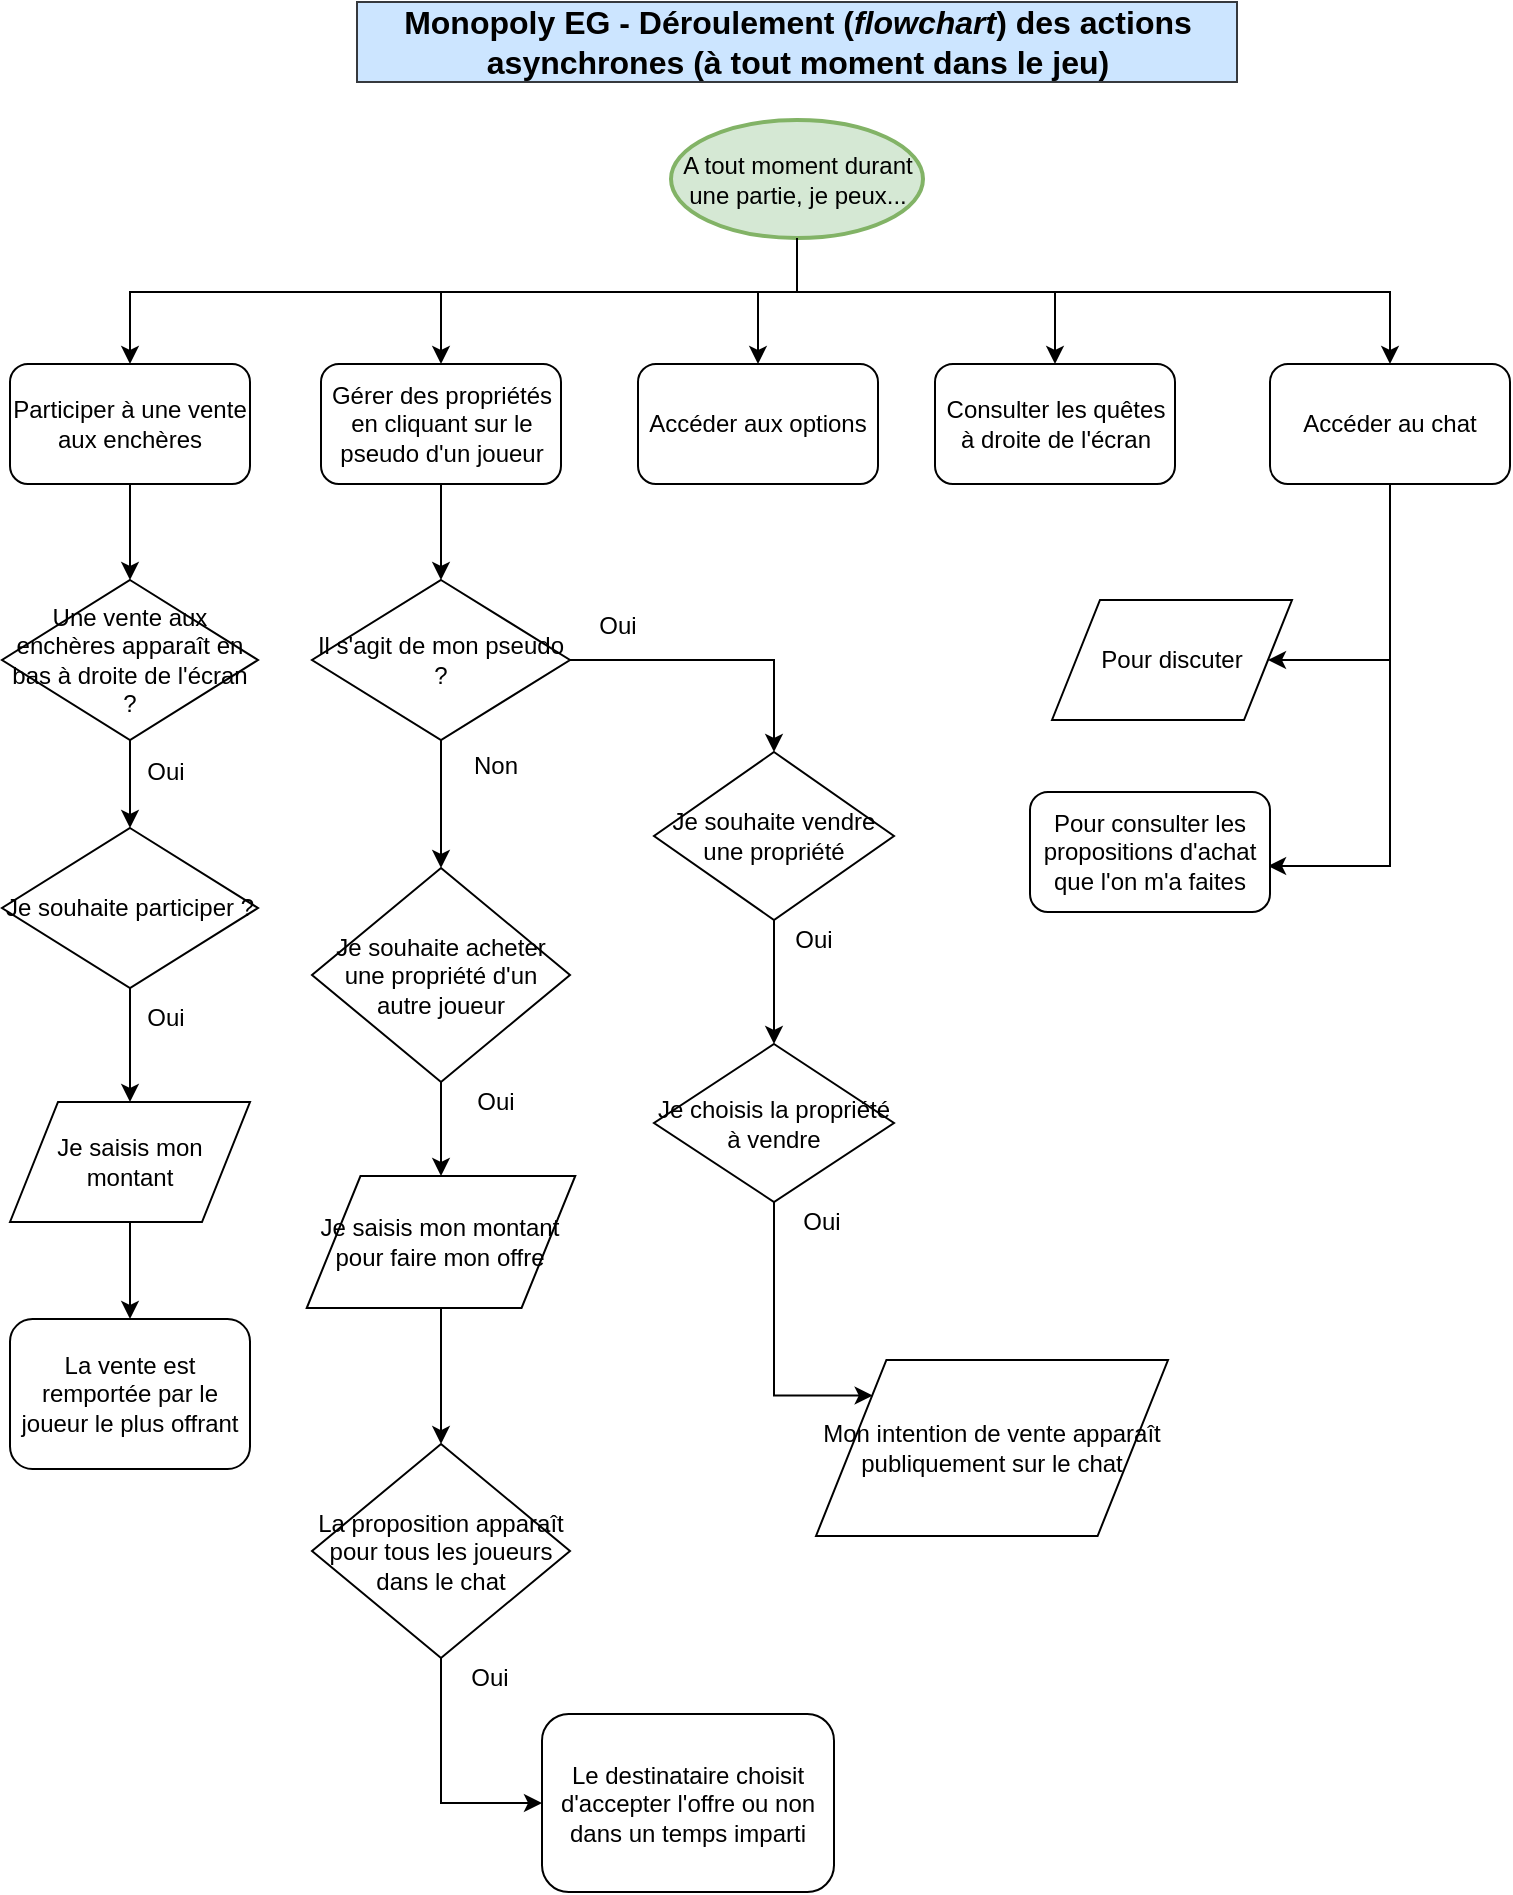 <mxfile version="12.6.2" type="device"><diagram id="br8NpOidUwYxXxaiCfm7" name="Page-1"><mxGraphModel dx="1298" dy="1850" grid="0" gridSize="10" guides="1" tooltips="1" connect="1" arrows="1" fold="1" page="1" pageScale="1" pageWidth="827" pageHeight="1169" background="#FFFFFF" math="0" shadow="0"><root><mxCell id="0"/><mxCell id="1" parent="0"/><mxCell id="hWNGRX1OcdLbyhv_wMFW-1" value="&lt;div&gt;A tout moment durant une partie, je peux...&lt;/div&gt;" style="strokeWidth=2;html=1;shape=mxgraph.flowchart.start_1;whiteSpace=wrap;fillColor=#d5e8d4;strokeColor=#82b366;" parent="1" vertex="1"><mxGeometry x="366.5" y="-1077" width="126" height="59" as="geometry"/></mxCell><mxCell id="hWNGRX1OcdLbyhv_wMFW-29" value="&lt;div&gt;Accéder aux options&lt;/div&gt;" style="rounded=1;whiteSpace=wrap;html=1;" parent="1" vertex="1"><mxGeometry x="350" y="-955" width="120" height="60" as="geometry"/></mxCell><mxCell id="hWNGRX1OcdLbyhv_wMFW-39" value="" style="edgeStyle=orthogonalEdgeStyle;rounded=0;orthogonalLoop=1;jettySize=auto;html=1;entryX=0.5;entryY=0;entryDx=0;entryDy=0;" parent="1" source="hWNGRX1OcdLbyhv_wMFW-34" edge="1" target="hWNGRX1OcdLbyhv_wMFW-52"><mxGeometry relative="1" as="geometry"><mxPoint x="434" y="-584.5" as="targetPoint"/></mxGeometry></mxCell><mxCell id="hWNGRX1OcdLbyhv_wMFW-41" value="" style="edgeStyle=orthogonalEdgeStyle;rounded=0;orthogonalLoop=1;jettySize=auto;html=1;" parent="1" source="hWNGRX1OcdLbyhv_wMFW-34" target="hWNGRX1OcdLbyhv_wMFW-40" edge="1"><mxGeometry relative="1" as="geometry"/></mxCell><mxCell id="hWNGRX1OcdLbyhv_wMFW-34" value="Il s'agit de mon pseudo ?" style="rhombus;whiteSpace=wrap;html=1;" parent="1" vertex="1"><mxGeometry x="187" y="-847" width="129" height="80" as="geometry"/></mxCell><mxCell id="hWNGRX1OcdLbyhv_wMFW-56" value="" style="edgeStyle=orthogonalEdgeStyle;rounded=0;orthogonalLoop=1;jettySize=auto;html=1;entryX=0.5;entryY=0;entryDx=0;entryDy=0;" parent="1" source="hWNGRX1OcdLbyhv_wMFW-40" target="Pp7bj5TXvOuUToodqwd8-29" edge="1"><mxGeometry relative="1" as="geometry"><mxPoint x="251.5" y="-548" as="targetPoint"/></mxGeometry></mxCell><mxCell id="hWNGRX1OcdLbyhv_wMFW-40" value="Je souhaite acheter une propriété d'un autre joueur" style="rhombus;whiteSpace=wrap;html=1;" parent="1" vertex="1"><mxGeometry x="187" y="-703" width="129" height="107" as="geometry"/></mxCell><mxCell id="hWNGRX1OcdLbyhv_wMFW-58" value="" style="edgeStyle=orthogonalEdgeStyle;rounded=0;orthogonalLoop=1;jettySize=auto;html=1;exitX=0.5;exitY=1;exitDx=0;exitDy=0;" parent="1" source="Pp7bj5TXvOuUToodqwd8-29" target="hWNGRX1OcdLbyhv_wMFW-57" edge="1"><mxGeometry relative="1" as="geometry"><mxPoint x="251.5" y="-441" as="sourcePoint"/></mxGeometry></mxCell><mxCell id="hWNGRX1OcdLbyhv_wMFW-57" value="La proposition apparaît pour tous les joueurs dans le chat" style="rhombus;whiteSpace=wrap;html=1;" parent="1" vertex="1"><mxGeometry x="187" y="-415" width="129" height="107" as="geometry"/></mxCell><mxCell id="hWNGRX1OcdLbyhv_wMFW-42" value="&lt;div&gt;Non&lt;/div&gt;" style="text;html=1;strokeColor=none;fillColor=none;align=center;verticalAlign=middle;whiteSpace=wrap;rounded=0;" parent="1" vertex="1"><mxGeometry x="259" y="-764" width="40" height="20" as="geometry"/></mxCell><mxCell id="hWNGRX1OcdLbyhv_wMFW-48" value="Oui" style="text;html=1;strokeColor=none;fillColor=none;align=center;verticalAlign=middle;whiteSpace=wrap;rounded=0;" parent="1" vertex="1"><mxGeometry x="320" y="-834" width="40" height="20" as="geometry"/></mxCell><mxCell id="hWNGRX1OcdLbyhv_wMFW-81" value="" style="edgeStyle=orthogonalEdgeStyle;rounded=0;orthogonalLoop=1;jettySize=auto;html=1;exitX=0.5;exitY=1;exitDx=0;exitDy=0;" parent="1" source="hWNGRX1OcdLbyhv_wMFW-52" target="hWNGRX1OcdLbyhv_wMFW-80" edge="1"><mxGeometry relative="1" as="geometry"/></mxCell><mxCell id="hWNGRX1OcdLbyhv_wMFW-52" value="Je souhaite vendre une propriété" style="rhombus;whiteSpace=wrap;html=1;" parent="1" vertex="1"><mxGeometry x="358" y="-761" width="120" height="84" as="geometry"/></mxCell><mxCell id="hWNGRX1OcdLbyhv_wMFW-83" value="" style="edgeStyle=orthogonalEdgeStyle;rounded=0;orthogonalLoop=1;jettySize=auto;html=1;exitX=0.5;exitY=1;exitDx=0;exitDy=0;entryX=0.161;entryY=0.202;entryDx=0;entryDy=0;entryPerimeter=0;" parent="1" source="hWNGRX1OcdLbyhv_wMFW-80" edge="1" target="Pp7bj5TXvOuUToodqwd8-19"><mxGeometry relative="1" as="geometry"><mxPoint x="483" y="-462" as="targetPoint"/><Array as="points"><mxPoint x="418" y="-439"/></Array></mxGeometry></mxCell><mxCell id="hWNGRX1OcdLbyhv_wMFW-80" value="&lt;div&gt;Je choisis la propriété à vendre&lt;/div&gt;" style="rhombus;whiteSpace=wrap;html=1;" parent="1" vertex="1"><mxGeometry x="358" y="-615" width="120" height="79" as="geometry"/></mxCell><mxCell id="hWNGRX1OcdLbyhv_wMFW-59" value="Oui" style="text;html=1;strokeColor=none;fillColor=none;align=center;verticalAlign=middle;whiteSpace=wrap;rounded=0;" parent="1" vertex="1"><mxGeometry x="259" y="-596" width="40" height="20" as="geometry"/></mxCell><mxCell id="hWNGRX1OcdLbyhv_wMFW-67" value="" style="edgeStyle=orthogonalEdgeStyle;rounded=0;orthogonalLoop=1;jettySize=auto;html=1;" parent="1" source="hWNGRX1OcdLbyhv_wMFW-65" target="hWNGRX1OcdLbyhv_wMFW-66" edge="1"><mxGeometry relative="1" as="geometry"/></mxCell><mxCell id="hWNGRX1OcdLbyhv_wMFW-65" value="Une vente aux enchères apparaît en bas à droite de l'écran ?" style="rhombus;whiteSpace=wrap;html=1;" parent="1" vertex="1"><mxGeometry x="32" y="-847" width="128" height="80" as="geometry"/></mxCell><mxCell id="hWNGRX1OcdLbyhv_wMFW-69" value="" style="edgeStyle=orthogonalEdgeStyle;rounded=0;orthogonalLoop=1;jettySize=auto;html=1;entryX=0.5;entryY=0;entryDx=0;entryDy=0;" parent="1" source="hWNGRX1OcdLbyhv_wMFW-66" target="Pp7bj5TXvOuUToodqwd8-14" edge="1"><mxGeometry relative="1" as="geometry"><mxPoint x="96" y="-559" as="targetPoint"/></mxGeometry></mxCell><mxCell id="hWNGRX1OcdLbyhv_wMFW-66" value="Je souhaite participer ?" style="rhombus;whiteSpace=wrap;html=1;" parent="1" vertex="1"><mxGeometry x="32" y="-723" width="128" height="80" as="geometry"/></mxCell><mxCell id="hWNGRX1OcdLbyhv_wMFW-70" value="&lt;div&gt;Oui&lt;/div&gt;" style="text;html=1;strokeColor=none;fillColor=none;align=center;verticalAlign=middle;whiteSpace=wrap;rounded=0;" parent="1" vertex="1"><mxGeometry x="94" y="-638" width="40" height="20" as="geometry"/></mxCell><mxCell id="hWNGRX1OcdLbyhv_wMFW-71" value="&lt;div&gt;Oui&lt;/div&gt;" style="text;html=1;strokeColor=none;fillColor=none;align=center;verticalAlign=middle;whiteSpace=wrap;rounded=0;" parent="1" vertex="1"><mxGeometry x="94" y="-761" width="40" height="20" as="geometry"/></mxCell><mxCell id="hWNGRX1OcdLbyhv_wMFW-74" value="Consulter les quêtes à droite de l'écran" style="rounded=1;whiteSpace=wrap;html=1;" parent="1" vertex="1"><mxGeometry x="498.5" y="-955" width="120" height="60" as="geometry"/></mxCell><mxCell id="hWNGRX1OcdLbyhv_wMFW-79" value="" style="edgeStyle=orthogonalEdgeStyle;rounded=0;orthogonalLoop=1;jettySize=auto;html=1;exitX=0.5;exitY=1;exitDx=0;exitDy=0;entryX=0;entryY=0.5;entryDx=0;entryDy=0;" parent="1" source="hWNGRX1OcdLbyhv_wMFW-57" target="hWNGRX1OcdLbyhv_wMFW-91" edge="1"><mxGeometry relative="1" as="geometry"><mxPoint x="354" y="-23.5" as="sourcePoint"/><mxPoint x="323" y="-84" as="targetPoint"/></mxGeometry></mxCell><mxCell id="hWNGRX1OcdLbyhv_wMFW-84" value="Oui" style="text;html=1;strokeColor=none;fillColor=none;align=center;verticalAlign=middle;whiteSpace=wrap;rounded=0;" parent="1" vertex="1"><mxGeometry x="418" y="-677" width="40" height="20" as="geometry"/></mxCell><mxCell id="hWNGRX1OcdLbyhv_wMFW-85" value="Oui" style="text;html=1;strokeColor=none;fillColor=none;align=center;verticalAlign=middle;whiteSpace=wrap;rounded=0;" parent="1" vertex="1"><mxGeometry x="422" y="-536" width="40" height="20" as="geometry"/></mxCell><mxCell id="hWNGRX1OcdLbyhv_wMFW-91" value="Le destinataire choisit d'accepter l'offre ou non dans un temps imparti" style="rounded=1;whiteSpace=wrap;html=1;" parent="1" vertex="1"><mxGeometry x="302" y="-280" width="146" height="89" as="geometry"/></mxCell><mxCell id="Pp7bj5TXvOuUToodqwd8-1" value="&lt;font style=&quot;font-size: 16px&quot;&gt;Monopoly EG - Déroulement (&lt;i&gt;flowchart&lt;/i&gt;) des actions asynchrones (à tout moment dans le jeu)&lt;/font&gt;" style="rounded=0;whiteSpace=wrap;html=1;fontSize=8;fillColor=#cce5ff;strokeColor=#36393d;fontStyle=1" vertex="1" parent="1"><mxGeometry x="209.5" y="-1136" width="440" height="40" as="geometry"/></mxCell><mxCell id="Pp7bj5TXvOuUToodqwd8-2" value="&lt;div&gt;Accéder au chat&lt;/div&gt;" style="rounded=1;whiteSpace=wrap;html=1;" vertex="1" parent="1"><mxGeometry x="666" y="-955" width="120" height="60" as="geometry"/></mxCell><mxCell id="Pp7bj5TXvOuUToodqwd8-3" value="&lt;div&gt;Gérer des propriétés en cliquant sur le pseudo d'un joueur&lt;/div&gt;" style="rounded=1;whiteSpace=wrap;html=1;" vertex="1" parent="1"><mxGeometry x="191.5" y="-955" width="120" height="60" as="geometry"/></mxCell><mxCell id="Pp7bj5TXvOuUToodqwd8-4" value="&lt;div&gt;Participer à une vente aux enchères&lt;/div&gt;" style="rounded=1;whiteSpace=wrap;html=1;" vertex="1" parent="1"><mxGeometry x="36" y="-955" width="120" height="60" as="geometry"/></mxCell><mxCell id="Pp7bj5TXvOuUToodqwd8-5" value="" style="edgeStyle=orthogonalEdgeStyle;rounded=0;orthogonalLoop=1;jettySize=auto;html=1;exitX=0.5;exitY=1;exitDx=0;exitDy=0;entryX=1;entryY=0.5;entryDx=0;entryDy=0;" edge="1" parent="1" source="Pp7bj5TXvOuUToodqwd8-2" target="Pp7bj5TXvOuUToodqwd8-8"><mxGeometry relative="1" as="geometry"><mxPoint x="640" y="-712" as="targetPoint"/><mxPoint x="578.5" y="-757" as="sourcePoint"/><Array as="points"><mxPoint x="726" y="-807"/></Array></mxGeometry></mxCell><mxCell id="Pp7bj5TXvOuUToodqwd8-7" value="" style="edgeStyle=orthogonalEdgeStyle;rounded=0;orthogonalLoop=1;jettySize=auto;html=1;exitX=0.5;exitY=1;exitDx=0;exitDy=0;entryX=0.992;entryY=0.617;entryDx=0;entryDy=0;entryPerimeter=0;" edge="1" parent="1" source="Pp7bj5TXvOuUToodqwd8-2" target="Pp7bj5TXvOuUToodqwd8-10"><mxGeometry relative="1" as="geometry"><mxPoint x="608.5" y="-626" as="targetPoint"/><mxPoint x="496.75" y="-751" as="sourcePoint"/></mxGeometry></mxCell><mxCell id="Pp7bj5TXvOuUToodqwd8-8" value="Pour discuter" style="shape=parallelogram;perimeter=parallelogramPerimeter;whiteSpace=wrap;html=1;" vertex="1" parent="1"><mxGeometry x="557" y="-837" width="120" height="60" as="geometry"/></mxCell><mxCell id="Pp7bj5TXvOuUToodqwd8-10" value="Pour consulter les propositions d'achat que l'on m'a faites" style="rounded=1;whiteSpace=wrap;html=1;" vertex="1" parent="1"><mxGeometry x="546" y="-741" width="120" height="60" as="geometry"/></mxCell><mxCell id="Pp7bj5TXvOuUToodqwd8-11" value="" style="edgeStyle=orthogonalEdgeStyle;rounded=0;orthogonalLoop=1;jettySize=auto;html=1;exitX=0.5;exitY=1;exitDx=0;exitDy=0;entryX=0.5;entryY=0;entryDx=0;entryDy=0;" edge="1" parent="1" source="Pp7bj5TXvOuUToodqwd8-4" target="hWNGRX1OcdLbyhv_wMFW-65"><mxGeometry relative="1" as="geometry"><mxPoint x="228" y="-788" as="targetPoint"/><mxPoint x="180" y="-872" as="sourcePoint"/><Array as="points"><mxPoint x="96" y="-849"/><mxPoint x="96" y="-849"/></Array></mxGeometry></mxCell><mxCell id="Pp7bj5TXvOuUToodqwd8-14" value="Je saisis mon montant" style="shape=parallelogram;perimeter=parallelogramPerimeter;whiteSpace=wrap;html=1;" vertex="1" parent="1"><mxGeometry x="36" y="-586" width="120" height="60" as="geometry"/></mxCell><mxCell id="Pp7bj5TXvOuUToodqwd8-16" value="La vente est remportée par le joueur le plus offrant" style="rounded=1;whiteSpace=wrap;html=1;" vertex="1" parent="1"><mxGeometry x="36" y="-477.5" width="120" height="75" as="geometry"/></mxCell><mxCell id="Pp7bj5TXvOuUToodqwd8-17" value="" style="edgeStyle=orthogonalEdgeStyle;rounded=0;orthogonalLoop=1;jettySize=auto;html=1;entryX=0.5;entryY=0;entryDx=0;entryDy=0;exitX=0.5;exitY=1;exitDx=0;exitDy=0;" edge="1" parent="1" source="Pp7bj5TXvOuUToodqwd8-14" target="Pp7bj5TXvOuUToodqwd8-16"><mxGeometry relative="1" as="geometry"><mxPoint x="106" y="-633" as="sourcePoint"/><mxPoint x="106" y="-576" as="targetPoint"/></mxGeometry></mxCell><mxCell id="Pp7bj5TXvOuUToodqwd8-18" value="Oui" style="text;html=1;strokeColor=none;fillColor=none;align=center;verticalAlign=middle;whiteSpace=wrap;rounded=0;" vertex="1" parent="1"><mxGeometry x="256" y="-308" width="40" height="20" as="geometry"/></mxCell><mxCell id="Pp7bj5TXvOuUToodqwd8-19" value="Mon intention de vente apparaît publiquement sur le chat" style="shape=parallelogram;perimeter=parallelogramPerimeter;whiteSpace=wrap;html=1;" vertex="1" parent="1"><mxGeometry x="439" y="-457" width="176" height="88" as="geometry"/></mxCell><mxCell id="Pp7bj5TXvOuUToodqwd8-23" value="" style="edgeStyle=orthogonalEdgeStyle;rounded=0;orthogonalLoop=1;jettySize=auto;html=1;exitX=0.5;exitY=1;exitDx=0;exitDy=0;entryX=0.5;entryY=0;entryDx=0;entryDy=0;" edge="1" parent="1" source="Pp7bj5TXvOuUToodqwd8-3" target="hWNGRX1OcdLbyhv_wMFW-34"><mxGeometry relative="1" as="geometry"><mxPoint x="106" y="-837" as="targetPoint"/><mxPoint x="106" y="-885" as="sourcePoint"/><Array as="points"><mxPoint x="252" y="-868"/><mxPoint x="252" y="-868"/></Array></mxGeometry></mxCell><mxCell id="Pp7bj5TXvOuUToodqwd8-24" value="" style="edgeStyle=orthogonalEdgeStyle;rounded=0;orthogonalLoop=1;jettySize=auto;html=1;exitX=0.5;exitY=1;exitDx=0;exitDy=0;entryX=0.5;entryY=0;entryDx=0;entryDy=0;exitPerimeter=0;" edge="1" parent="1" source="hWNGRX1OcdLbyhv_wMFW-1" target="Pp7bj5TXvOuUToodqwd8-4"><mxGeometry relative="1" as="geometry"><mxPoint x="262" y="-837" as="targetPoint"/><mxPoint x="262" y="-885" as="sourcePoint"/><Array as="points"><mxPoint x="430" y="-991"/><mxPoint x="96" y="-991"/></Array></mxGeometry></mxCell><mxCell id="Pp7bj5TXvOuUToodqwd8-25" value="" style="edgeStyle=orthogonalEdgeStyle;rounded=0;orthogonalLoop=1;jettySize=auto;html=1;exitX=0.5;exitY=1;exitDx=0;exitDy=0;entryX=0.5;entryY=0;entryDx=0;entryDy=0;exitPerimeter=0;" edge="1" parent="1" source="hWNGRX1OcdLbyhv_wMFW-1" target="Pp7bj5TXvOuUToodqwd8-2"><mxGeometry relative="1" as="geometry"><mxPoint x="106" y="-945" as="targetPoint"/><mxPoint x="440" y="-1008" as="sourcePoint"/><Array as="points"><mxPoint x="429" y="-991"/><mxPoint x="726" y="-991"/></Array></mxGeometry></mxCell><mxCell id="Pp7bj5TXvOuUToodqwd8-26" value="" style="edgeStyle=orthogonalEdgeStyle;rounded=0;orthogonalLoop=1;jettySize=auto;html=1;exitX=0.5;exitY=1;exitDx=0;exitDy=0;entryX=0.5;entryY=0;entryDx=0;entryDy=0;exitPerimeter=0;" edge="1" parent="1" source="hWNGRX1OcdLbyhv_wMFW-1" target="Pp7bj5TXvOuUToodqwd8-3"><mxGeometry relative="1" as="geometry"><mxPoint x="106.286" y="-945.143" as="targetPoint"/><mxPoint x="439.429" y="-1008" as="sourcePoint"/><Array as="points"><mxPoint x="429" y="-991"/><mxPoint x="251" y="-991"/></Array></mxGeometry></mxCell><mxCell id="Pp7bj5TXvOuUToodqwd8-27" value="" style="edgeStyle=orthogonalEdgeStyle;rounded=0;orthogonalLoop=1;jettySize=auto;html=1;exitX=0.5;exitY=1;exitDx=0;exitDy=0;entryX=0.5;entryY=0;entryDx=0;entryDy=0;exitPerimeter=0;" edge="1" parent="1" source="hWNGRX1OcdLbyhv_wMFW-1" target="hWNGRX1OcdLbyhv_wMFW-29"><mxGeometry relative="1" as="geometry"><mxPoint x="261.714" y="-945.143" as="targetPoint"/><mxPoint x="439.429" y="-1008" as="sourcePoint"/><Array as="points"><mxPoint x="429" y="-991"/><mxPoint x="410" y="-991"/></Array></mxGeometry></mxCell><mxCell id="Pp7bj5TXvOuUToodqwd8-28" value="" style="edgeStyle=orthogonalEdgeStyle;rounded=0;orthogonalLoop=1;jettySize=auto;html=1;exitX=0.5;exitY=1;exitDx=0;exitDy=0;entryX=0.5;entryY=0;entryDx=0;entryDy=0;exitPerimeter=0;" edge="1" parent="1" source="hWNGRX1OcdLbyhv_wMFW-1" target="hWNGRX1OcdLbyhv_wMFW-74"><mxGeometry relative="1" as="geometry"><mxPoint x="736.19" y="-1021.145" as="targetPoint"/><mxPoint x="439.999" y="-1084.002" as="sourcePoint"/><Array as="points"><mxPoint x="430" y="-991"/><mxPoint x="559" y="-991"/></Array></mxGeometry></mxCell><mxCell id="Pp7bj5TXvOuUToodqwd8-29" value="Je saisis mon montant pour faire mon offre" style="shape=parallelogram;perimeter=parallelogramPerimeter;whiteSpace=wrap;html=1;" vertex="1" parent="1"><mxGeometry x="184.38" y="-549" width="134.25" height="66" as="geometry"/></mxCell></root></mxGraphModel></diagram></mxfile>